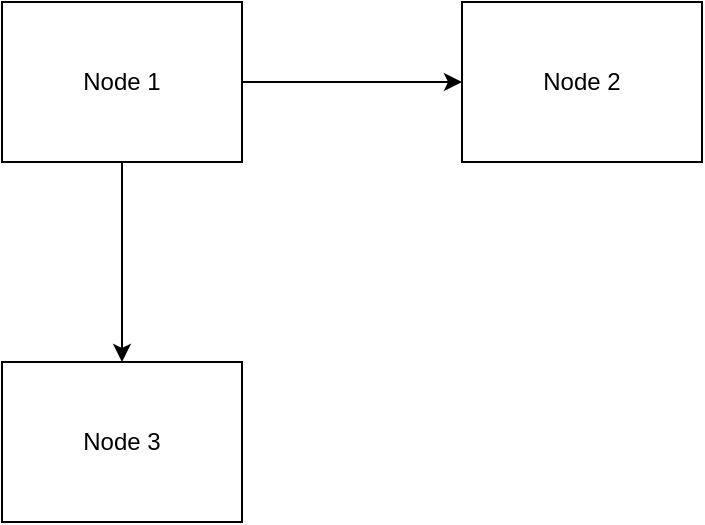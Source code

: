 <mxfile version="21.6.5" type="device">
  <diagram name="Page-1" id="139986676681744">
    <mxGraphModel dx="2037" dy="830" grid="1" gridSize="10" guides="1" toolTips="1" connect="1" arrows="1" fold="1" page="1" pageScale="1" pageWidth="850" pageHeight="1100" math="0" shadow="0">
      <root>
        <mxCell id="0" />
        <mxCell id="1" parent="0" />
        <mxCell id="139986676716112" value="Node 1" style="whiteSpace=wrap;rounded=0;dashed=0;" vertex="1" parent="1">
  <mxGeometry x="100" y="100" width="120" height="80" as="geometry" />
</mxCell>
        <mxCell id="139986676716816" value="Node 2" style="whiteSpace=wrap;rounded=0;dashed=0;" vertex="1" parent="1">
  <mxGeometry x="330" y="100" width="120" height="80" as="geometry" />
</mxCell>
        <mxCell id="139986676717328" value="Node 3" style="whiteSpace=wrap;rounded=0;dashed=0;" vertex="1" parent="1">
  <mxGeometry x="100" y="280" width="120" height="80" as="geometry" />
</mxCell>
        <mxCell id="139986676717776" style="edgeStyle=orthogonalEdgeStyle;orthogonalLoop=1;rounded=0;jettySize=auto;" edge="1" parent="1" source="139986676716112" target="139986676717328" value="">
  <mxGeometry relative="1" as="geometry" />
</mxCell>
        <mxCell id="139986676718288" style="edgeStyle=orthogonalEdgeStyle;orthogonalLoop=1;rounded=0;jettySize=auto;" edge="1" parent="1" source="139986676716112" target="139986676716816" value="">
  <mxGeometry relative="1" as="geometry" />
</mxCell>
      </root>
    </mxGraphModel>
  </diagram>
</mxfile>
